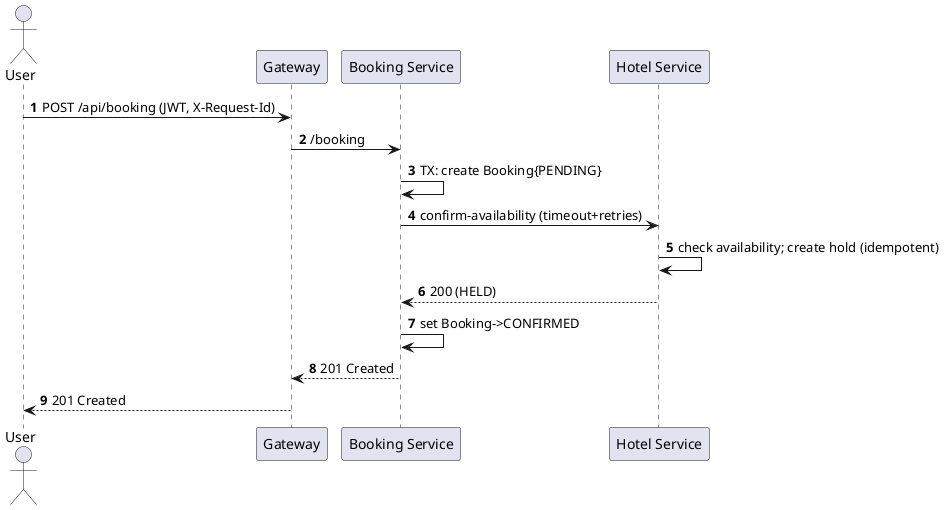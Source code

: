 @startuml
autonumber
actor User
participant Gateway
participant BS as "Booking Service"
participant HMS as "Hotel Service"

User -> Gateway: POST /api/booking (JWT, X-Request-Id)
Gateway -> BS: /booking
BS -> BS: TX: create Booking{PENDING}
BS -> HMS: confirm-availability (timeout+retries)
HMS -> HMS: check availability; create hold (idempotent)
HMS --> BS: 200 (HELD)
BS -> BS: set Booking->CONFIRMED
BS --> Gateway: 201 Created
Gateway --> User: 201 Created
@enduml
